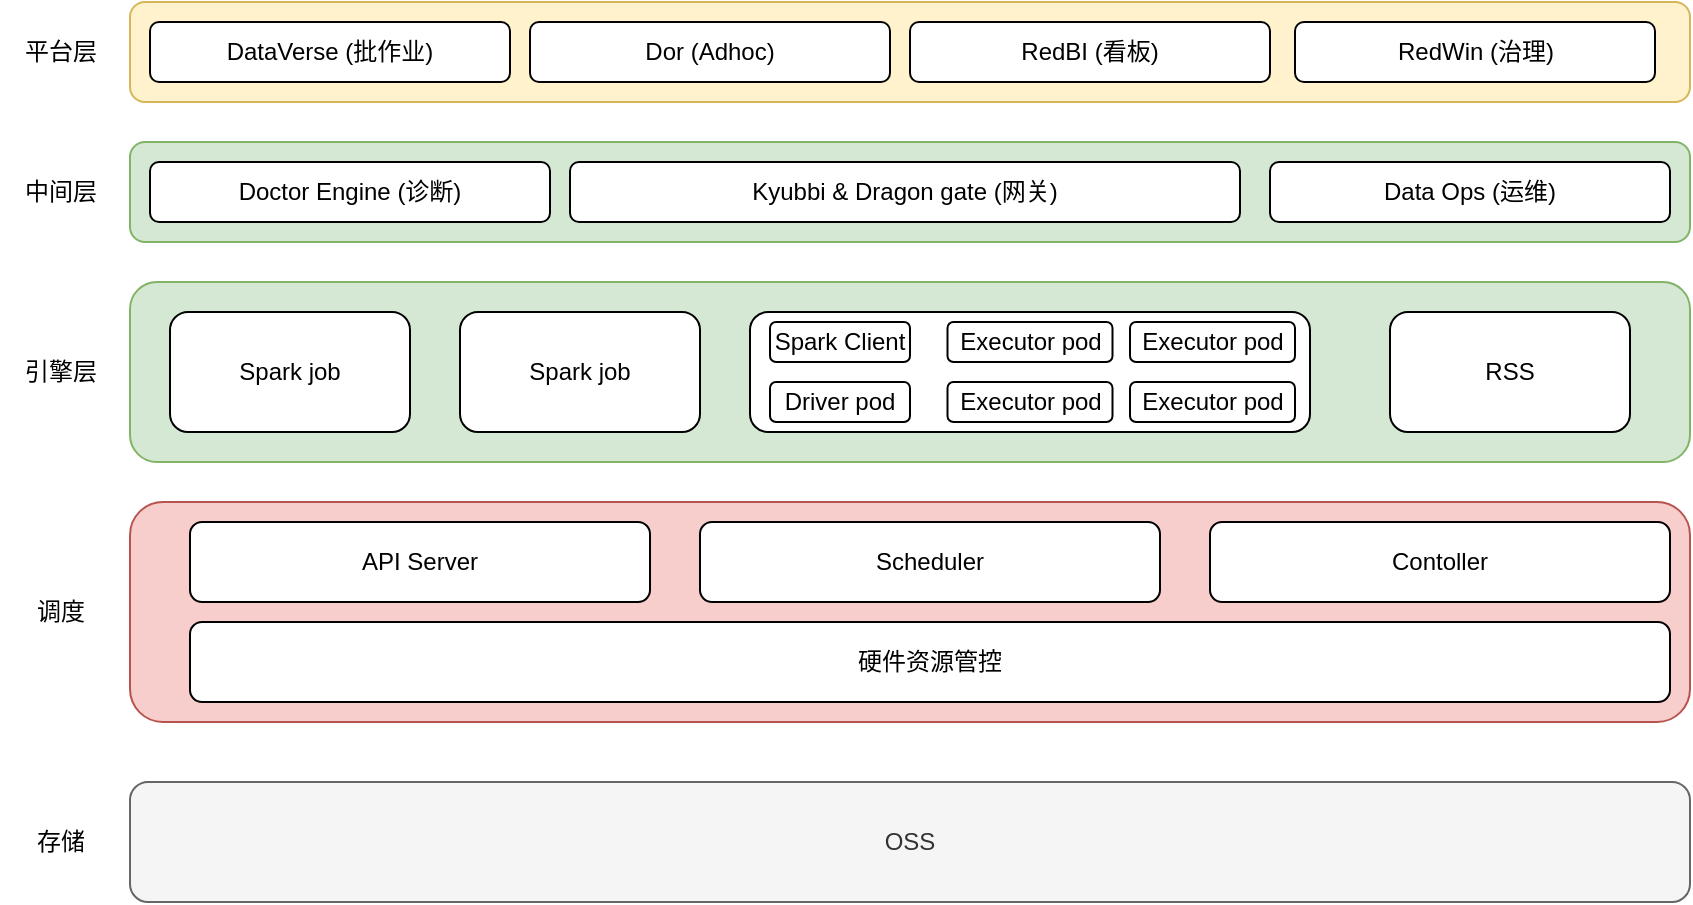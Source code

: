 <mxfile version="24.8.8">
  <diagram name="Page-1" id="wt8m9tqtKzte8XlRHpw4">
    <mxGraphModel dx="1434" dy="786" grid="1" gridSize="10" guides="1" tooltips="1" connect="1" arrows="1" fold="1" page="1" pageScale="1" pageWidth="850" pageHeight="1100" math="0" shadow="0">
      <root>
        <mxCell id="0" />
        <mxCell id="1" parent="0" />
        <mxCell id="9Wq9sjJPfZ_ADkzCgFXi-1" value="OSS" style="rounded=1;whiteSpace=wrap;html=1;fillColor=#f5f5f5;fontColor=#333333;strokeColor=#666666;" vertex="1" parent="1">
          <mxGeometry x="140" y="510" width="780" height="60" as="geometry" />
        </mxCell>
        <mxCell id="9Wq9sjJPfZ_ADkzCgFXi-2" value="" style="rounded=1;whiteSpace=wrap;html=1;fillColor=#f8cecc;strokeColor=#b85450;" vertex="1" parent="1">
          <mxGeometry x="140" y="370" width="780" height="110" as="geometry" />
        </mxCell>
        <mxCell id="9Wq9sjJPfZ_ADkzCgFXi-3" value="存储" style="text;html=1;align=center;verticalAlign=middle;resizable=0;points=[];autosize=1;strokeColor=none;fillColor=none;" vertex="1" parent="1">
          <mxGeometry x="80" y="525" width="50" height="30" as="geometry" />
        </mxCell>
        <mxCell id="9Wq9sjJPfZ_ADkzCgFXi-4" value="调度" style="text;html=1;align=center;verticalAlign=middle;resizable=0;points=[];autosize=1;strokeColor=none;fillColor=none;" vertex="1" parent="1">
          <mxGeometry x="80" y="410" width="50" height="30" as="geometry" />
        </mxCell>
        <mxCell id="9Wq9sjJPfZ_ADkzCgFXi-5" value="引擎层" style="text;html=1;align=center;verticalAlign=middle;resizable=0;points=[];autosize=1;strokeColor=none;fillColor=none;" vertex="1" parent="1">
          <mxGeometry x="75" y="290" width="60" height="30" as="geometry" />
        </mxCell>
        <mxCell id="9Wq9sjJPfZ_ADkzCgFXi-7" value="API Server" style="rounded=1;whiteSpace=wrap;html=1;" vertex="1" parent="1">
          <mxGeometry x="170" y="380" width="230" height="40" as="geometry" />
        </mxCell>
        <mxCell id="9Wq9sjJPfZ_ADkzCgFXi-8" value="硬件资源管控" style="rounded=1;whiteSpace=wrap;html=1;" vertex="1" parent="1">
          <mxGeometry x="170" y="430" width="740" height="40" as="geometry" />
        </mxCell>
        <mxCell id="9Wq9sjJPfZ_ADkzCgFXi-13" value="Scheduler" style="rounded=1;whiteSpace=wrap;html=1;" vertex="1" parent="1">
          <mxGeometry x="425" y="380" width="230" height="40" as="geometry" />
        </mxCell>
        <mxCell id="9Wq9sjJPfZ_ADkzCgFXi-14" value="Contoller" style="rounded=1;whiteSpace=wrap;html=1;" vertex="1" parent="1">
          <mxGeometry x="680" y="380" width="230" height="40" as="geometry" />
        </mxCell>
        <mxCell id="9Wq9sjJPfZ_ADkzCgFXi-15" value="" style="rounded=1;whiteSpace=wrap;html=1;fillColor=#d5e8d4;strokeColor=#82b366;" vertex="1" parent="1">
          <mxGeometry x="140" y="260" width="780" height="90" as="geometry" />
        </mxCell>
        <mxCell id="9Wq9sjJPfZ_ADkzCgFXi-17" value="RSS" style="rounded=1;whiteSpace=wrap;html=1;" vertex="1" parent="1">
          <mxGeometry x="770" y="275" width="120" height="60" as="geometry" />
        </mxCell>
        <mxCell id="9Wq9sjJPfZ_ADkzCgFXi-20" value="Spark job" style="rounded=1;whiteSpace=wrap;html=1;" vertex="1" parent="1">
          <mxGeometry x="160" y="275" width="120" height="60" as="geometry" />
        </mxCell>
        <mxCell id="9Wq9sjJPfZ_ADkzCgFXi-21" value="Spark job" style="rounded=1;whiteSpace=wrap;html=1;" vertex="1" parent="1">
          <mxGeometry x="305" y="275" width="120" height="60" as="geometry" />
        </mxCell>
        <mxCell id="9Wq9sjJPfZ_ADkzCgFXi-22" value="" style="rounded=1;whiteSpace=wrap;html=1;" vertex="1" parent="1">
          <mxGeometry x="450" y="275" width="280" height="60" as="geometry" />
        </mxCell>
        <mxCell id="9Wq9sjJPfZ_ADkzCgFXi-23" value="Driver pod" style="rounded=1;whiteSpace=wrap;html=1;" vertex="1" parent="1">
          <mxGeometry x="460" y="310" width="70" height="20" as="geometry" />
        </mxCell>
        <mxCell id="9Wq9sjJPfZ_ADkzCgFXi-24" value="Executor pod" style="rounded=1;whiteSpace=wrap;html=1;" vertex="1" parent="1">
          <mxGeometry x="548.75" y="310" width="82.5" height="20" as="geometry" />
        </mxCell>
        <mxCell id="9Wq9sjJPfZ_ADkzCgFXi-26" value="Executor pod" style="rounded=1;whiteSpace=wrap;html=1;" vertex="1" parent="1">
          <mxGeometry x="640" y="310" width="82.5" height="20" as="geometry" />
        </mxCell>
        <mxCell id="9Wq9sjJPfZ_ADkzCgFXi-27" value="Executor pod" style="rounded=1;whiteSpace=wrap;html=1;" vertex="1" parent="1">
          <mxGeometry x="548.75" y="280" width="82.5" height="20" as="geometry" />
        </mxCell>
        <mxCell id="9Wq9sjJPfZ_ADkzCgFXi-28" value="Executor pod" style="rounded=1;whiteSpace=wrap;html=1;" vertex="1" parent="1">
          <mxGeometry x="640" y="280" width="82.5" height="20" as="geometry" />
        </mxCell>
        <mxCell id="9Wq9sjJPfZ_ADkzCgFXi-29" value="Spark Client" style="rounded=1;whiteSpace=wrap;html=1;" vertex="1" parent="1">
          <mxGeometry x="460" y="280" width="70" height="20" as="geometry" />
        </mxCell>
        <mxCell id="9Wq9sjJPfZ_ADkzCgFXi-30" value="" style="rounded=1;whiteSpace=wrap;html=1;fillColor=#d5e8d4;strokeColor=#82b366;" vertex="1" parent="1">
          <mxGeometry x="140" y="190" width="780" height="50" as="geometry" />
        </mxCell>
        <mxCell id="9Wq9sjJPfZ_ADkzCgFXi-31" value="Doctor Engine (诊断)" style="rounded=1;whiteSpace=wrap;html=1;" vertex="1" parent="1">
          <mxGeometry x="150" y="200" width="200" height="30" as="geometry" />
        </mxCell>
        <mxCell id="9Wq9sjJPfZ_ADkzCgFXi-32" value="Kyubbi &amp;amp; Dragon gate (网关)" style="rounded=1;whiteSpace=wrap;html=1;" vertex="1" parent="1">
          <mxGeometry x="360" y="200" width="335" height="30" as="geometry" />
        </mxCell>
        <mxCell id="9Wq9sjJPfZ_ADkzCgFXi-33" value="Data Ops (运维)" style="rounded=1;whiteSpace=wrap;html=1;" vertex="1" parent="1">
          <mxGeometry x="710" y="200" width="200" height="30" as="geometry" />
        </mxCell>
        <mxCell id="9Wq9sjJPfZ_ADkzCgFXi-34" value="" style="rounded=1;whiteSpace=wrap;html=1;fillColor=#fff2cc;strokeColor=#d6b656;" vertex="1" parent="1">
          <mxGeometry x="140" y="120" width="780" height="50" as="geometry" />
        </mxCell>
        <mxCell id="9Wq9sjJPfZ_ADkzCgFXi-35" value="中间层" style="text;html=1;align=center;verticalAlign=middle;resizable=0;points=[];autosize=1;strokeColor=none;fillColor=none;" vertex="1" parent="1">
          <mxGeometry x="75" y="200" width="60" height="30" as="geometry" />
        </mxCell>
        <mxCell id="9Wq9sjJPfZ_ADkzCgFXi-36" value="平台层" style="text;html=1;align=center;verticalAlign=middle;resizable=0;points=[];autosize=1;strokeColor=none;fillColor=none;" vertex="1" parent="1">
          <mxGeometry x="75" y="130" width="60" height="30" as="geometry" />
        </mxCell>
        <mxCell id="9Wq9sjJPfZ_ADkzCgFXi-37" value="DataVerse (批作业)" style="rounded=1;whiteSpace=wrap;html=1;" vertex="1" parent="1">
          <mxGeometry x="150" y="130" width="180" height="30" as="geometry" />
        </mxCell>
        <mxCell id="9Wq9sjJPfZ_ADkzCgFXi-38" value="Dor (Adhoc)" style="rounded=1;whiteSpace=wrap;html=1;" vertex="1" parent="1">
          <mxGeometry x="340" y="130" width="180" height="30" as="geometry" />
        </mxCell>
        <mxCell id="9Wq9sjJPfZ_ADkzCgFXi-39" value="RedBI (看板)" style="rounded=1;whiteSpace=wrap;html=1;" vertex="1" parent="1">
          <mxGeometry x="530" y="130" width="180" height="30" as="geometry" />
        </mxCell>
        <mxCell id="9Wq9sjJPfZ_ADkzCgFXi-40" value="RedWin (治理)" style="rounded=1;whiteSpace=wrap;html=1;" vertex="1" parent="1">
          <mxGeometry x="722.5" y="130" width="180" height="30" as="geometry" />
        </mxCell>
      </root>
    </mxGraphModel>
  </diagram>
</mxfile>
